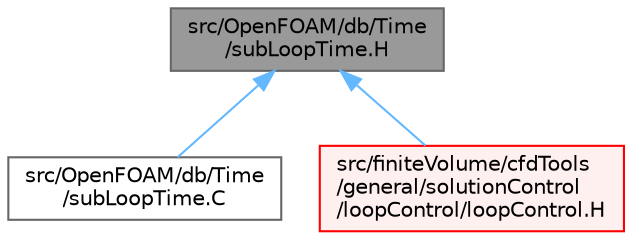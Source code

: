 digraph "src/OpenFOAM/db/Time/subLoopTime.H"
{
 // LATEX_PDF_SIZE
  bgcolor="transparent";
  edge [fontname=Helvetica,fontsize=10,labelfontname=Helvetica,labelfontsize=10];
  node [fontname=Helvetica,fontsize=10,shape=box,height=0.2,width=0.4];
  Node1 [id="Node000001",label="src/OpenFOAM/db/Time\l/subLoopTime.H",height=0.2,width=0.4,color="gray40", fillcolor="grey60", style="filled", fontcolor="black",tooltip=" "];
  Node1 -> Node2 [id="edge1_Node000001_Node000002",dir="back",color="steelblue1",style="solid",tooltip=" "];
  Node2 [id="Node000002",label="src/OpenFOAM/db/Time\l/subLoopTime.C",height=0.2,width=0.4,color="grey40", fillcolor="white", style="filled",URL="$subLoopTime_8C.html",tooltip=" "];
  Node1 -> Node3 [id="edge2_Node000001_Node000003",dir="back",color="steelblue1",style="solid",tooltip=" "];
  Node3 [id="Node000003",label="src/finiteVolume/cfdTools\l/general/solutionControl\l/loopControl/loopControl.H",height=0.2,width=0.4,color="red", fillcolor="#FFF0F0", style="filled",URL="$loopControl_8H.html",tooltip=" "];
}
